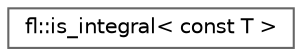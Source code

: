 digraph "Graphical Class Hierarchy"
{
 // INTERACTIVE_SVG=YES
 // LATEX_PDF_SIZE
  bgcolor="transparent";
  edge [fontname=Helvetica,fontsize=10,labelfontname=Helvetica,labelfontsize=10];
  node [fontname=Helvetica,fontsize=10,shape=box,height=0.2,width=0.4];
  rankdir="LR";
  Node0 [id="Node000000",label="fl::is_integral\< const T \>",height=0.2,width=0.4,color="grey40", fillcolor="white", style="filled",URL="$dc/dbb/structfl_1_1is__integral_3_01const_01_t_01_4.html",tooltip=" "];
}
